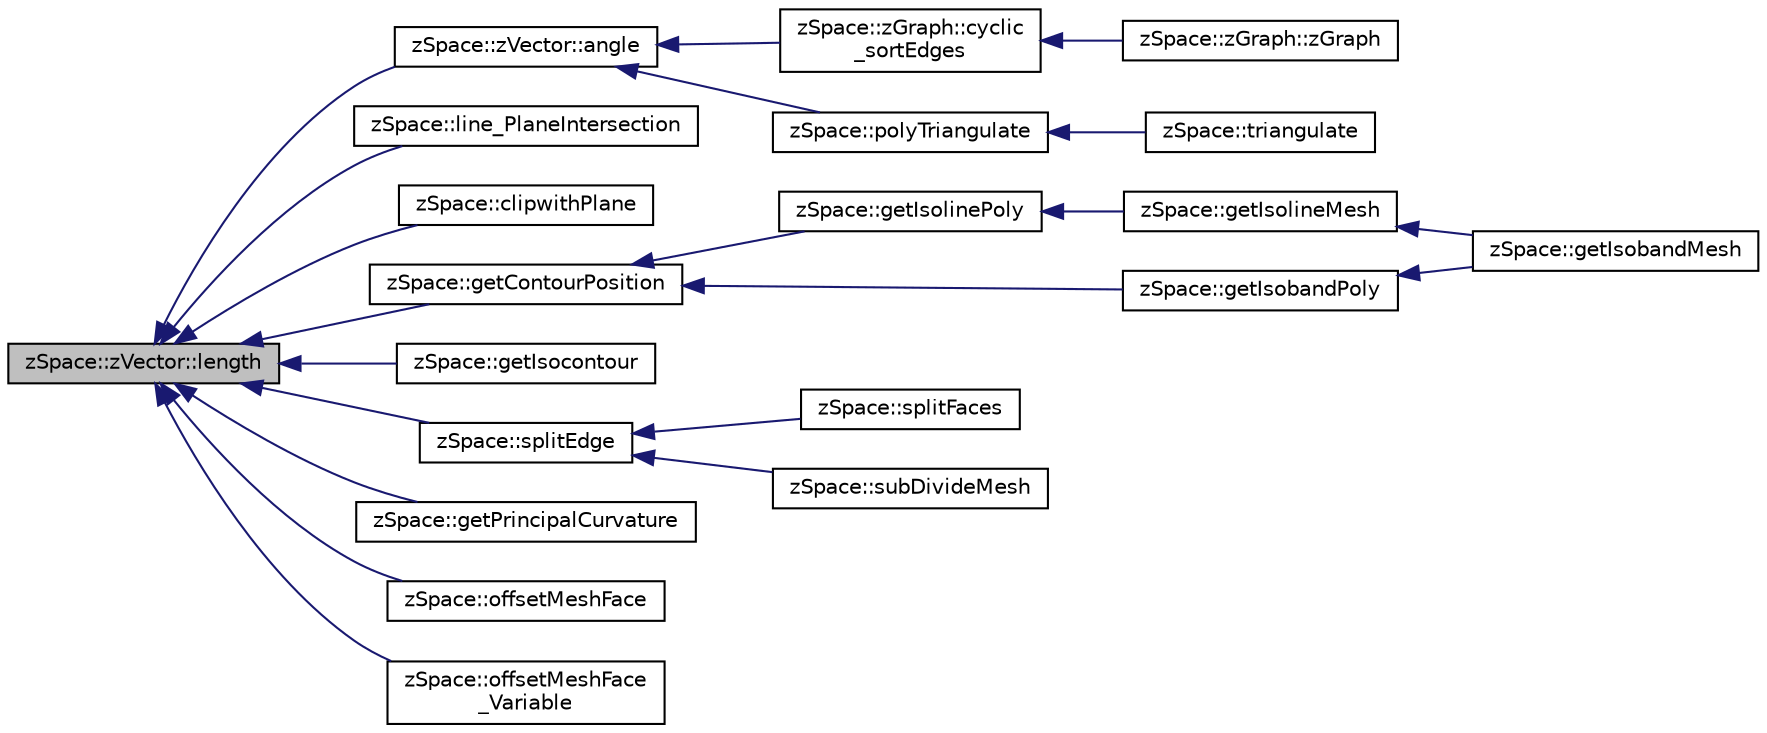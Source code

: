 digraph "zSpace::zVector::length"
{
  edge [fontname="Helvetica",fontsize="10",labelfontname="Helvetica",labelfontsize="10"];
  node [fontname="Helvetica",fontsize="10",shape=record];
  rankdir="LR";
  Node39 [label="zSpace::zVector::length",height=0.2,width=0.4,color="black", fillcolor="grey75", style="filled", fontcolor="black"];
  Node39 -> Node40 [dir="back",color="midnightblue",fontsize="10",style="solid",fontname="Helvetica"];
  Node40 [label="zSpace::zVector::angle",height=0.2,width=0.4,color="black", fillcolor="white", style="filled",URL="$classz_space_1_1z_vector.html#acf4156a0599baccfab7d3ff64bf4c209",tooltip="This method returns the angle between the current zVector and input zVector. "];
  Node40 -> Node41 [dir="back",color="midnightblue",fontsize="10",style="solid",fontname="Helvetica"];
  Node41 [label="zSpace::zGraph::cyclic\l_sortEdges",height=0.2,width=0.4,color="black", fillcolor="white", style="filled",URL="$classz_space_1_1z_graph.html#abe3788c9346ebecb3aaee6f1b538293a",tooltip="This method sorts edges cyclically around a given vertex using a bestfit plane. "];
  Node41 -> Node42 [dir="back",color="midnightblue",fontsize="10",style="solid",fontname="Helvetica"];
  Node42 [label="zSpace::zGraph::zGraph",height=0.2,width=0.4,color="black", fillcolor="white", style="filled",URL="$classz_space_1_1z_graph.html#a7a53b68f1efa596293b85259464cf3ff",tooltip="Overloaded constructor. "];
  Node40 -> Node43 [dir="back",color="midnightblue",fontsize="10",style="solid",fontname="Helvetica"];
  Node43 [label="zSpace::polyTriangulate",height=0.2,width=0.4,color="black", fillcolor="white", style="filled",URL="$group__z_mesh_modifiers.html#gaee0ef1222f28a05e210cc139a92e7774",tooltip="This method triangulates the input polygon using ear clipping algorithm. "];
  Node43 -> Node44 [dir="back",color="midnightblue",fontsize="10",style="solid",fontname="Helvetica"];
  Node44 [label="zSpace::triangulate",height=0.2,width=0.4,color="black", fillcolor="white", style="filled",URL="$group__z_mesh_modifiers.html#ga75ee8f140a3311506a932b866523a1de",tooltip="This method triangulates the input mesh. "];
  Node39 -> Node45 [dir="back",color="midnightblue",fontsize="10",style="solid",fontname="Helvetica"];
  Node45 [label="zSpace::line_PlaneIntersection",height=0.2,width=0.4,color="black", fillcolor="white", style="filled",URL="$group__z_vector_matrix_utilities.html#ga398dc6bba5cc5ca9eed7a45255548bf8",tooltip="This method returns the intersection of two lines which is point. "];
  Node39 -> Node46 [dir="back",color="midnightblue",fontsize="10",style="solid",fontname="Helvetica"];
  Node46 [label="zSpace::clipwithPlane",height=0.2,width=0.4,color="black", fillcolor="white", style="filled",URL="$group__z_field2_d_utilities.html#gaca32f244ab7a2dbd98378990ec1edfa6",tooltip="This method uses an input plane to clip an existing scalar field. "];
  Node39 -> Node47 [dir="back",color="midnightblue",fontsize="10",style="solid",fontname="Helvetica"];
  Node47 [label="zSpace::getContourPosition",height=0.2,width=0.4,color="black", fillcolor="white", style="filled",URL="$group__z_field2_d_utilities.html#ga7b6e4a8f51dba83412e13209ab1f4193",tooltip="This method return the contour position given 2 input positions at the input field threshold..."];
  Node47 -> Node48 [dir="back",color="midnightblue",fontsize="10",style="solid",fontname="Helvetica"];
  Node48 [label="zSpace::getIsolinePoly",height=0.2,width=0.4,color="black", fillcolor="white", style="filled",URL="$group__z_field2_d_utilities.html#gaf7fddb03661f768390489b84311fe0c4",tooltip="This method gets the isoline polygon for the input mesh at the given input face index. "];
  Node48 -> Node49 [dir="back",color="midnightblue",fontsize="10",style="solid",fontname="Helvetica"];
  Node49 [label="zSpace::getIsolineMesh",height=0.2,width=0.4,color="black", fillcolor="white", style="filled",URL="$group__z_field2_d_utilities.html#ga63d805729d97ddd318cf0700a234b469",tooltip="This method creates a isoline mesh from the input field mesh at the given field threshold. "];
  Node49 -> Node50 [dir="back",color="midnightblue",fontsize="10",style="solid",fontname="Helvetica"];
  Node50 [label="zSpace::getIsobandMesh",height=0.2,width=0.4,color="black", fillcolor="white", style="filled",URL="$group__z_field2_d_utilities.html#ga45610f4909d8d9800db09f245dc8ba8a",tooltip="This method creates a isoband mesh from the input field mesh at the given field threshold. "];
  Node47 -> Node51 [dir="back",color="midnightblue",fontsize="10",style="solid",fontname="Helvetica"];
  Node51 [label="zSpace::getIsobandPoly",height=0.2,width=0.4,color="black", fillcolor="white", style="filled",URL="$group__z_field2_d_utilities.html#ga1ca89389f4efa8797dbb5bc9497e2172",tooltip="This method gets the isoline polygon for the input mesh at the given input face index. "];
  Node51 -> Node50 [dir="back",color="midnightblue",fontsize="10",style="solid",fontname="Helvetica"];
  Node39 -> Node52 [dir="back",color="midnightblue",fontsize="10",style="solid",fontname="Helvetica"];
  Node52 [label="zSpace::getIsocontour",height=0.2,width=0.4,color="black", fillcolor="white", style="filled",URL="$group__z_field2_d_utilities.html#ga6e47ed2966a60fe23fd026823eabac51",tooltip="This method creates a isocontour graph from the input field mesh at the given field threshold..."];
  Node39 -> Node53 [dir="back",color="midnightblue",fontsize="10",style="solid",fontname="Helvetica"];
  Node53 [label="zSpace::splitEdge",height=0.2,width=0.4,color="black", fillcolor="white", style="filled",URL="$group__z_mesh_modifiers.html#ga2259376b4c9c7cebc97c491574a47e24",tooltip="This method splits an edge and inserts a vertex along the edge at the input factor. "];
  Node53 -> Node54 [dir="back",color="midnightblue",fontsize="10",style="solid",fontname="Helvetica"];
  Node54 [label="zSpace::splitFaces",height=0.2,width=0.4,color="black", fillcolor="white", style="filled",URL="$group__z_mesh_modifiers.html#gaeda022d590a10b38c94e75bc0e278d80",tooltip="This method splits a set of edges and faces of a mesh in a continuous manner. "];
  Node53 -> Node55 [dir="back",color="midnightblue",fontsize="10",style="solid",fontname="Helvetica"];
  Node55 [label="zSpace::subDivideMesh",height=0.2,width=0.4,color="black", fillcolor="white", style="filled",URL="$group__z_mesh_modifiers.html#gaaa9902fbf3ac2600afbf54335c286760",tooltip="This method subdivides all the faces and edges of the mesh. "];
  Node39 -> Node56 [dir="back",color="midnightblue",fontsize="10",style="solid",fontname="Helvetica"];
  Node56 [label="zSpace::getPrincipalCurvature",height=0.2,width=0.4,color="black", fillcolor="white", style="filled",URL="$group__z_mesh_utilities.html#ga1e60d7d324e3a491f9e60060fa3258e2",tooltip="This method computes the local curvature of the mesh vertices. "];
  Node39 -> Node57 [dir="back",color="midnightblue",fontsize="10",style="solid",fontname="Helvetica"];
  Node57 [label="zSpace::offsetMeshFace",height=0.2,width=0.4,color="black", fillcolor="white", style="filled",URL="$group__z_mesh_utilities.html#ga33d47a47ed451d022be4b64b5865b0e1",tooltip="This method returns the offset positions of a polygon of the input mesh. "];
  Node39 -> Node58 [dir="back",color="midnightblue",fontsize="10",style="solid",fontname="Helvetica"];
  Node58 [label="zSpace::offsetMeshFace\l_Variable",height=0.2,width=0.4,color="black", fillcolor="white", style="filled",URL="$group__z_mesh_utilities.html#ga2d1e96823d5ddafb0c578999217416f5",tooltip="This method returns the vartiable offset positions of a polygon of the input mesh. "];
}
